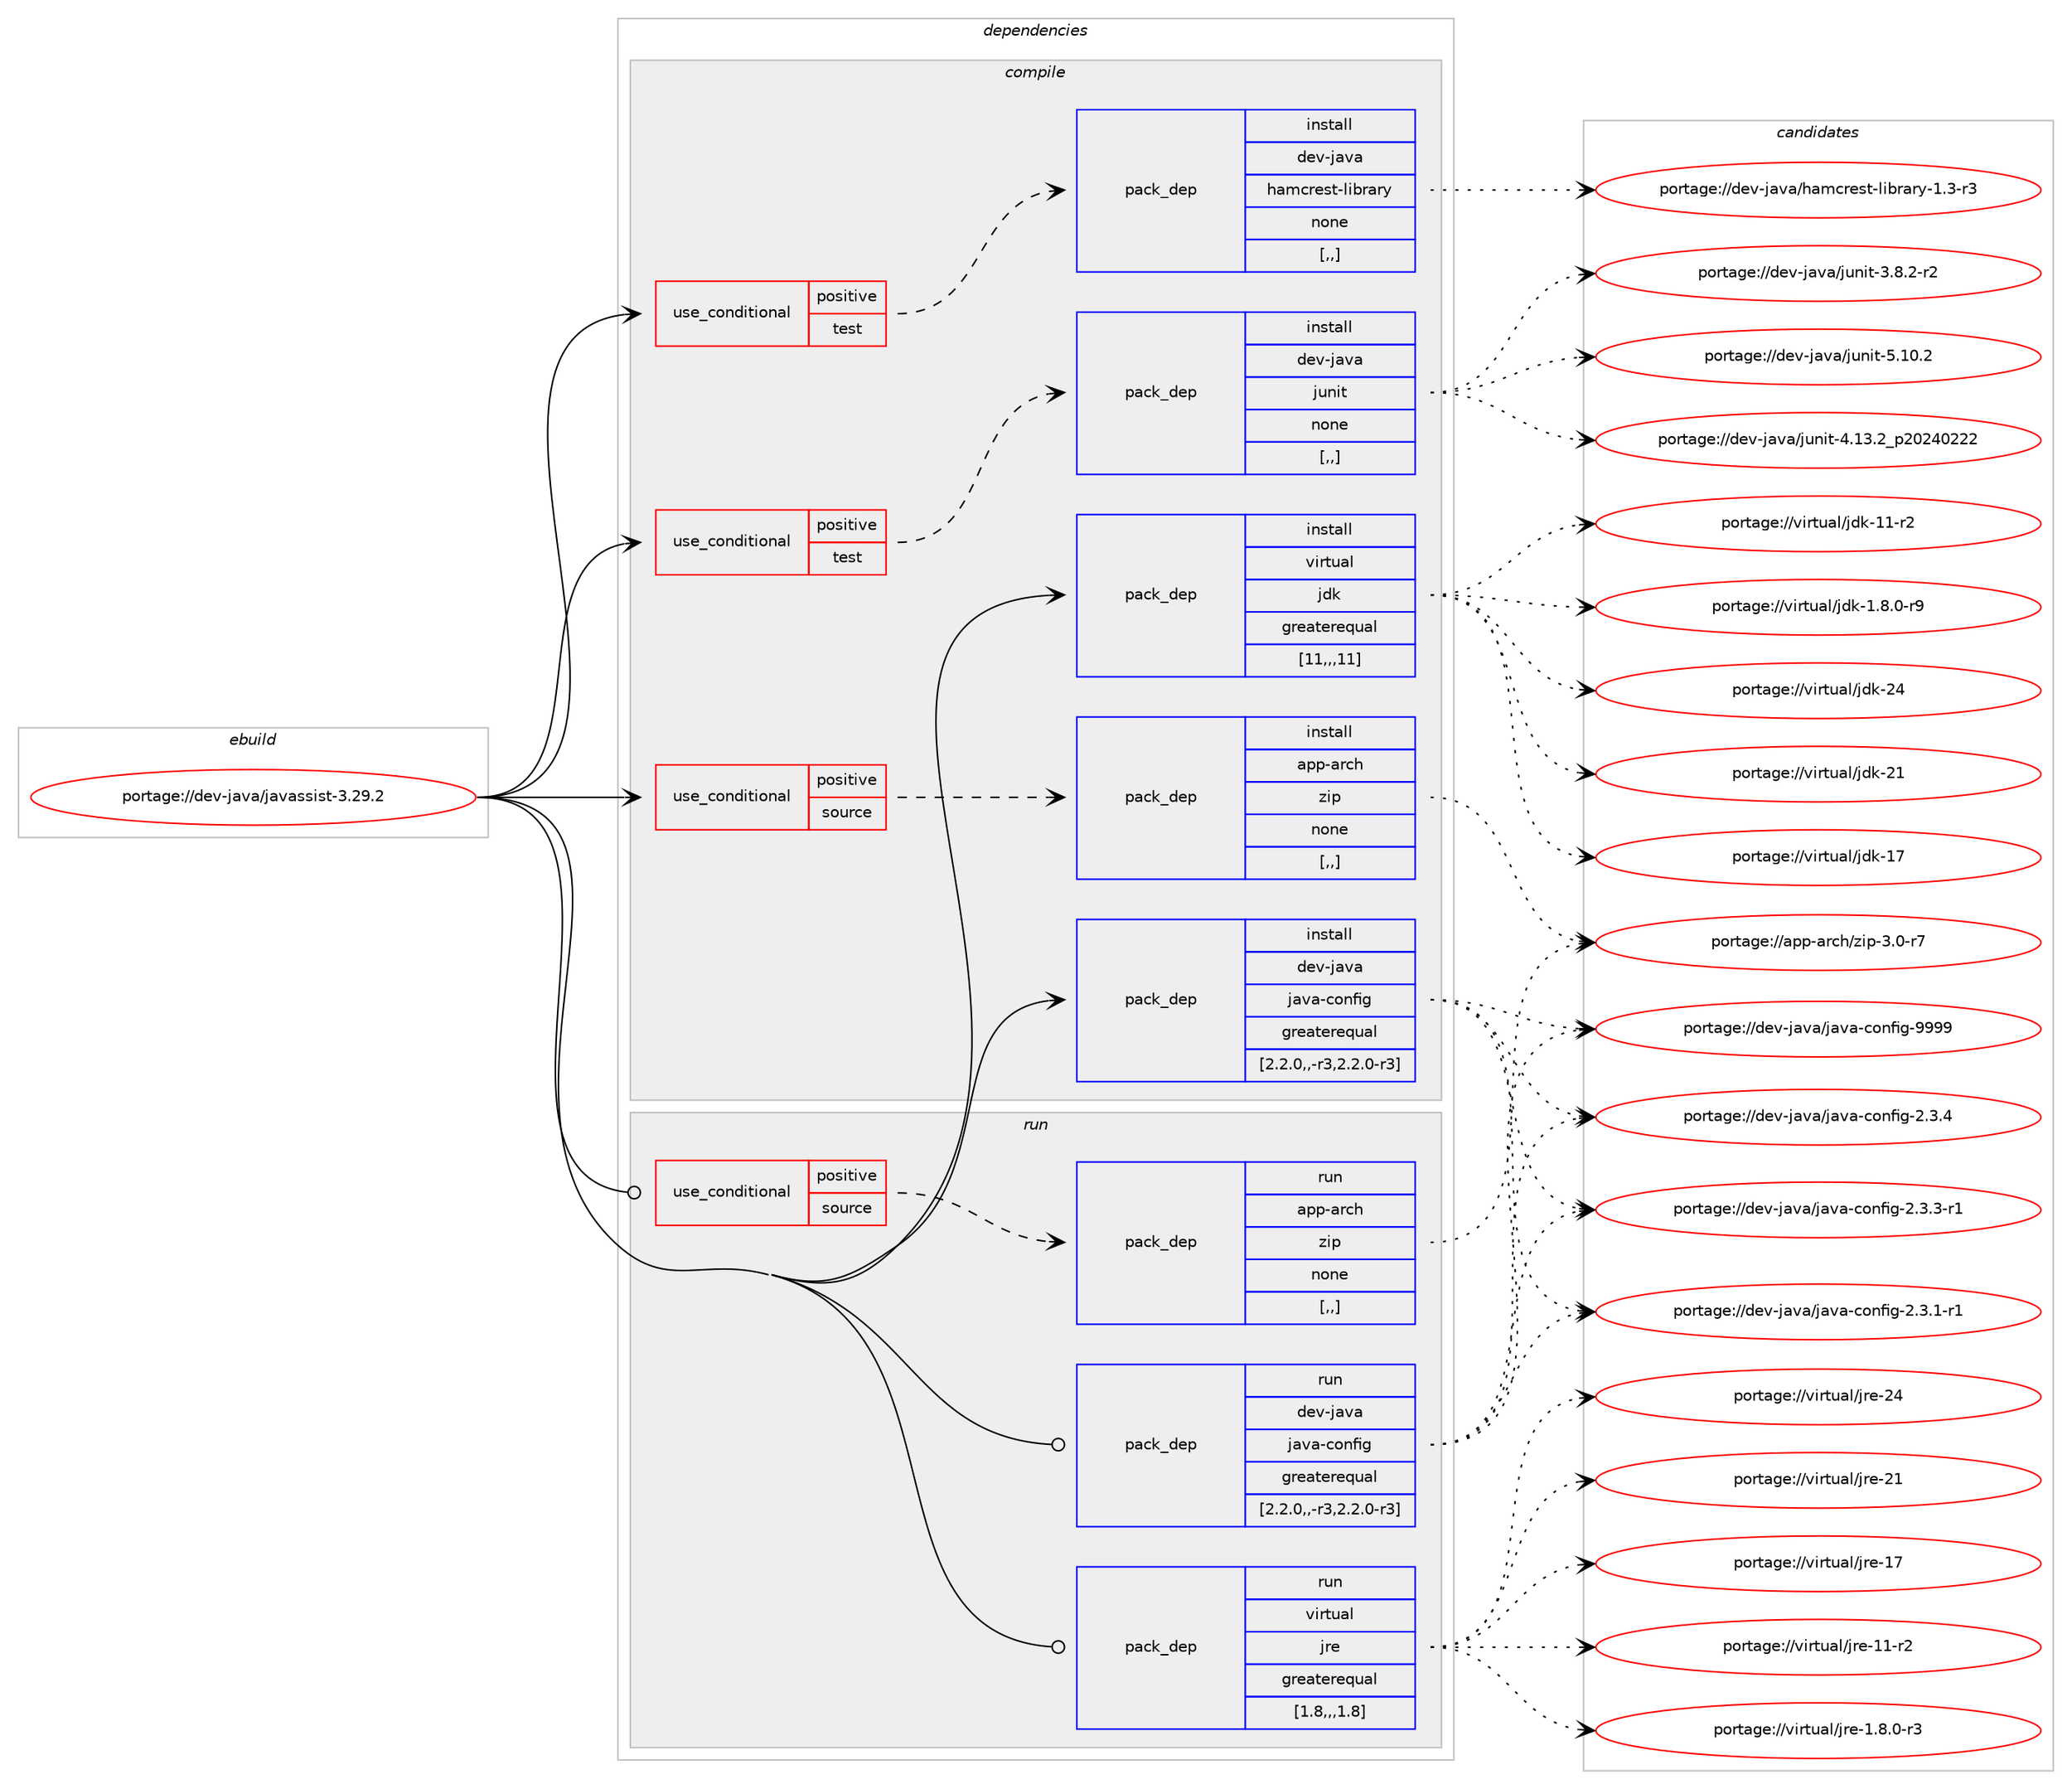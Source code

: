 digraph prolog {

# *************
# Graph options
# *************

newrank=true;
concentrate=true;
compound=true;
graph [rankdir=LR,fontname=Helvetica,fontsize=10,ranksep=1.5];#, ranksep=2.5, nodesep=0.2];
edge  [arrowhead=vee];
node  [fontname=Helvetica,fontsize=10];

# **********
# The ebuild
# **********

subgraph cluster_leftcol {
color=gray;
label=<<i>ebuild</i>>;
id [label="portage://dev-java/javassist-3.29.2", color=red, width=4, href="../dev-java/javassist-3.29.2.svg"];
}

# ****************
# The dependencies
# ****************

subgraph cluster_midcol {
color=gray;
label=<<i>dependencies</i>>;
subgraph cluster_compile {
fillcolor="#eeeeee";
style=filled;
label=<<i>compile</i>>;
subgraph cond21890 {
dependency94766 [label=<<TABLE BORDER="0" CELLBORDER="1" CELLSPACING="0" CELLPADDING="4"><TR><TD ROWSPAN="3" CELLPADDING="10">use_conditional</TD></TR><TR><TD>positive</TD></TR><TR><TD>source</TD></TR></TABLE>>, shape=none, color=red];
subgraph pack71821 {
dependency94767 [label=<<TABLE BORDER="0" CELLBORDER="1" CELLSPACING="0" CELLPADDING="4" WIDTH="220"><TR><TD ROWSPAN="6" CELLPADDING="30">pack_dep</TD></TR><TR><TD WIDTH="110">install</TD></TR><TR><TD>app-arch</TD></TR><TR><TD>zip</TD></TR><TR><TD>none</TD></TR><TR><TD>[,,]</TD></TR></TABLE>>, shape=none, color=blue];
}
dependency94766:e -> dependency94767:w [weight=20,style="dashed",arrowhead="vee"];
}
id:e -> dependency94766:w [weight=20,style="solid",arrowhead="vee"];
subgraph cond21891 {
dependency94768 [label=<<TABLE BORDER="0" CELLBORDER="1" CELLSPACING="0" CELLPADDING="4"><TR><TD ROWSPAN="3" CELLPADDING="10">use_conditional</TD></TR><TR><TD>positive</TD></TR><TR><TD>test</TD></TR></TABLE>>, shape=none, color=red];
subgraph pack71822 {
dependency94769 [label=<<TABLE BORDER="0" CELLBORDER="1" CELLSPACING="0" CELLPADDING="4" WIDTH="220"><TR><TD ROWSPAN="6" CELLPADDING="30">pack_dep</TD></TR><TR><TD WIDTH="110">install</TD></TR><TR><TD>dev-java</TD></TR><TR><TD>hamcrest-library</TD></TR><TR><TD>none</TD></TR><TR><TD>[,,]</TD></TR></TABLE>>, shape=none, color=blue];
}
dependency94768:e -> dependency94769:w [weight=20,style="dashed",arrowhead="vee"];
}
id:e -> dependency94768:w [weight=20,style="solid",arrowhead="vee"];
subgraph cond21892 {
dependency94770 [label=<<TABLE BORDER="0" CELLBORDER="1" CELLSPACING="0" CELLPADDING="4"><TR><TD ROWSPAN="3" CELLPADDING="10">use_conditional</TD></TR><TR><TD>positive</TD></TR><TR><TD>test</TD></TR></TABLE>>, shape=none, color=red];
subgraph pack71823 {
dependency94771 [label=<<TABLE BORDER="0" CELLBORDER="1" CELLSPACING="0" CELLPADDING="4" WIDTH="220"><TR><TD ROWSPAN="6" CELLPADDING="30">pack_dep</TD></TR><TR><TD WIDTH="110">install</TD></TR><TR><TD>dev-java</TD></TR><TR><TD>junit</TD></TR><TR><TD>none</TD></TR><TR><TD>[,,]</TD></TR></TABLE>>, shape=none, color=blue];
}
dependency94770:e -> dependency94771:w [weight=20,style="dashed",arrowhead="vee"];
}
id:e -> dependency94770:w [weight=20,style="solid",arrowhead="vee"];
subgraph pack71824 {
dependency94772 [label=<<TABLE BORDER="0" CELLBORDER="1" CELLSPACING="0" CELLPADDING="4" WIDTH="220"><TR><TD ROWSPAN="6" CELLPADDING="30">pack_dep</TD></TR><TR><TD WIDTH="110">install</TD></TR><TR><TD>dev-java</TD></TR><TR><TD>java-config</TD></TR><TR><TD>greaterequal</TD></TR><TR><TD>[2.2.0,,-r3,2.2.0-r3]</TD></TR></TABLE>>, shape=none, color=blue];
}
id:e -> dependency94772:w [weight=20,style="solid",arrowhead="vee"];
subgraph pack71825 {
dependency94773 [label=<<TABLE BORDER="0" CELLBORDER="1" CELLSPACING="0" CELLPADDING="4" WIDTH="220"><TR><TD ROWSPAN="6" CELLPADDING="30">pack_dep</TD></TR><TR><TD WIDTH="110">install</TD></TR><TR><TD>virtual</TD></TR><TR><TD>jdk</TD></TR><TR><TD>greaterequal</TD></TR><TR><TD>[11,,,11]</TD></TR></TABLE>>, shape=none, color=blue];
}
id:e -> dependency94773:w [weight=20,style="solid",arrowhead="vee"];
}
subgraph cluster_compileandrun {
fillcolor="#eeeeee";
style=filled;
label=<<i>compile and run</i>>;
}
subgraph cluster_run {
fillcolor="#eeeeee";
style=filled;
label=<<i>run</i>>;
subgraph cond21893 {
dependency94774 [label=<<TABLE BORDER="0" CELLBORDER="1" CELLSPACING="0" CELLPADDING="4"><TR><TD ROWSPAN="3" CELLPADDING="10">use_conditional</TD></TR><TR><TD>positive</TD></TR><TR><TD>source</TD></TR></TABLE>>, shape=none, color=red];
subgraph pack71826 {
dependency94775 [label=<<TABLE BORDER="0" CELLBORDER="1" CELLSPACING="0" CELLPADDING="4" WIDTH="220"><TR><TD ROWSPAN="6" CELLPADDING="30">pack_dep</TD></TR><TR><TD WIDTH="110">run</TD></TR><TR><TD>app-arch</TD></TR><TR><TD>zip</TD></TR><TR><TD>none</TD></TR><TR><TD>[,,]</TD></TR></TABLE>>, shape=none, color=blue];
}
dependency94774:e -> dependency94775:w [weight=20,style="dashed",arrowhead="vee"];
}
id:e -> dependency94774:w [weight=20,style="solid",arrowhead="odot"];
subgraph pack71827 {
dependency94776 [label=<<TABLE BORDER="0" CELLBORDER="1" CELLSPACING="0" CELLPADDING="4" WIDTH="220"><TR><TD ROWSPAN="6" CELLPADDING="30">pack_dep</TD></TR><TR><TD WIDTH="110">run</TD></TR><TR><TD>dev-java</TD></TR><TR><TD>java-config</TD></TR><TR><TD>greaterequal</TD></TR><TR><TD>[2.2.0,,-r3,2.2.0-r3]</TD></TR></TABLE>>, shape=none, color=blue];
}
id:e -> dependency94776:w [weight=20,style="solid",arrowhead="odot"];
subgraph pack71828 {
dependency94777 [label=<<TABLE BORDER="0" CELLBORDER="1" CELLSPACING="0" CELLPADDING="4" WIDTH="220"><TR><TD ROWSPAN="6" CELLPADDING="30">pack_dep</TD></TR><TR><TD WIDTH="110">run</TD></TR><TR><TD>virtual</TD></TR><TR><TD>jre</TD></TR><TR><TD>greaterequal</TD></TR><TR><TD>[1.8,,,1.8]</TD></TR></TABLE>>, shape=none, color=blue];
}
id:e -> dependency94777:w [weight=20,style="solid",arrowhead="odot"];
}
}

# **************
# The candidates
# **************

subgraph cluster_choices {
rank=same;
color=gray;
label=<<i>candidates</i>>;

subgraph choice71821 {
color=black;
nodesep=1;
choice9711211245971149910447122105112455146484511455 [label="portage://app-arch/zip-3.0-r7", color=red, width=4,href="../app-arch/zip-3.0-r7.svg"];
dependency94767:e -> choice9711211245971149910447122105112455146484511455:w [style=dotted,weight="100"];
}
subgraph choice71822 {
color=black;
nodesep=1;
choice100101118451069711897471049710999114101115116451081059811497114121454946514511451 [label="portage://dev-java/hamcrest-library-1.3-r3", color=red, width=4,href="../dev-java/hamcrest-library-1.3-r3.svg"];
dependency94769:e -> choice100101118451069711897471049710999114101115116451081059811497114121454946514511451:w [style=dotted,weight="100"];
}
subgraph choice71823 {
color=black;
nodesep=1;
choice1001011184510697118974710611711010511645534649484650 [label="portage://dev-java/junit-5.10.2", color=red, width=4,href="../dev-java/junit-5.10.2.svg"];
choice1001011184510697118974710611711010511645524649514650951125048505248505050 [label="portage://dev-java/junit-4.13.2_p20240222", color=red, width=4,href="../dev-java/junit-4.13.2_p20240222.svg"];
choice100101118451069711897471061171101051164551465646504511450 [label="portage://dev-java/junit-3.8.2-r2", color=red, width=4,href="../dev-java/junit-3.8.2-r2.svg"];
dependency94771:e -> choice1001011184510697118974710611711010511645534649484650:w [style=dotted,weight="100"];
dependency94771:e -> choice1001011184510697118974710611711010511645524649514650951125048505248505050:w [style=dotted,weight="100"];
dependency94771:e -> choice100101118451069711897471061171101051164551465646504511450:w [style=dotted,weight="100"];
}
subgraph choice71824 {
color=black;
nodesep=1;
choice10010111845106971189747106971189745991111101021051034557575757 [label="portage://dev-java/java-config-9999", color=red, width=4,href="../dev-java/java-config-9999.svg"];
choice1001011184510697118974710697118974599111110102105103455046514652 [label="portage://dev-java/java-config-2.3.4", color=red, width=4,href="../dev-java/java-config-2.3.4.svg"];
choice10010111845106971189747106971189745991111101021051034550465146514511449 [label="portage://dev-java/java-config-2.3.3-r1", color=red, width=4,href="../dev-java/java-config-2.3.3-r1.svg"];
choice10010111845106971189747106971189745991111101021051034550465146494511449 [label="portage://dev-java/java-config-2.3.1-r1", color=red, width=4,href="../dev-java/java-config-2.3.1-r1.svg"];
dependency94772:e -> choice10010111845106971189747106971189745991111101021051034557575757:w [style=dotted,weight="100"];
dependency94772:e -> choice1001011184510697118974710697118974599111110102105103455046514652:w [style=dotted,weight="100"];
dependency94772:e -> choice10010111845106971189747106971189745991111101021051034550465146514511449:w [style=dotted,weight="100"];
dependency94772:e -> choice10010111845106971189747106971189745991111101021051034550465146494511449:w [style=dotted,weight="100"];
}
subgraph choice71825 {
color=black;
nodesep=1;
choice1181051141161179710847106100107455052 [label="portage://virtual/jdk-24", color=red, width=4,href="../virtual/jdk-24.svg"];
choice1181051141161179710847106100107455049 [label="portage://virtual/jdk-21", color=red, width=4,href="../virtual/jdk-21.svg"];
choice1181051141161179710847106100107454955 [label="portage://virtual/jdk-17", color=red, width=4,href="../virtual/jdk-17.svg"];
choice11810511411611797108471061001074549494511450 [label="portage://virtual/jdk-11-r2", color=red, width=4,href="../virtual/jdk-11-r2.svg"];
choice11810511411611797108471061001074549465646484511457 [label="portage://virtual/jdk-1.8.0-r9", color=red, width=4,href="../virtual/jdk-1.8.0-r9.svg"];
dependency94773:e -> choice1181051141161179710847106100107455052:w [style=dotted,weight="100"];
dependency94773:e -> choice1181051141161179710847106100107455049:w [style=dotted,weight="100"];
dependency94773:e -> choice1181051141161179710847106100107454955:w [style=dotted,weight="100"];
dependency94773:e -> choice11810511411611797108471061001074549494511450:w [style=dotted,weight="100"];
dependency94773:e -> choice11810511411611797108471061001074549465646484511457:w [style=dotted,weight="100"];
}
subgraph choice71826 {
color=black;
nodesep=1;
choice9711211245971149910447122105112455146484511455 [label="portage://app-arch/zip-3.0-r7", color=red, width=4,href="../app-arch/zip-3.0-r7.svg"];
dependency94775:e -> choice9711211245971149910447122105112455146484511455:w [style=dotted,weight="100"];
}
subgraph choice71827 {
color=black;
nodesep=1;
choice10010111845106971189747106971189745991111101021051034557575757 [label="portage://dev-java/java-config-9999", color=red, width=4,href="../dev-java/java-config-9999.svg"];
choice1001011184510697118974710697118974599111110102105103455046514652 [label="portage://dev-java/java-config-2.3.4", color=red, width=4,href="../dev-java/java-config-2.3.4.svg"];
choice10010111845106971189747106971189745991111101021051034550465146514511449 [label="portage://dev-java/java-config-2.3.3-r1", color=red, width=4,href="../dev-java/java-config-2.3.3-r1.svg"];
choice10010111845106971189747106971189745991111101021051034550465146494511449 [label="portage://dev-java/java-config-2.3.1-r1", color=red, width=4,href="../dev-java/java-config-2.3.1-r1.svg"];
dependency94776:e -> choice10010111845106971189747106971189745991111101021051034557575757:w [style=dotted,weight="100"];
dependency94776:e -> choice1001011184510697118974710697118974599111110102105103455046514652:w [style=dotted,weight="100"];
dependency94776:e -> choice10010111845106971189747106971189745991111101021051034550465146514511449:w [style=dotted,weight="100"];
dependency94776:e -> choice10010111845106971189747106971189745991111101021051034550465146494511449:w [style=dotted,weight="100"];
}
subgraph choice71828 {
color=black;
nodesep=1;
choice1181051141161179710847106114101455052 [label="portage://virtual/jre-24", color=red, width=4,href="../virtual/jre-24.svg"];
choice1181051141161179710847106114101455049 [label="portage://virtual/jre-21", color=red, width=4,href="../virtual/jre-21.svg"];
choice1181051141161179710847106114101454955 [label="portage://virtual/jre-17", color=red, width=4,href="../virtual/jre-17.svg"];
choice11810511411611797108471061141014549494511450 [label="portage://virtual/jre-11-r2", color=red, width=4,href="../virtual/jre-11-r2.svg"];
choice11810511411611797108471061141014549465646484511451 [label="portage://virtual/jre-1.8.0-r3", color=red, width=4,href="../virtual/jre-1.8.0-r3.svg"];
dependency94777:e -> choice1181051141161179710847106114101455052:w [style=dotted,weight="100"];
dependency94777:e -> choice1181051141161179710847106114101455049:w [style=dotted,weight="100"];
dependency94777:e -> choice1181051141161179710847106114101454955:w [style=dotted,weight="100"];
dependency94777:e -> choice11810511411611797108471061141014549494511450:w [style=dotted,weight="100"];
dependency94777:e -> choice11810511411611797108471061141014549465646484511451:w [style=dotted,weight="100"];
}
}

}
